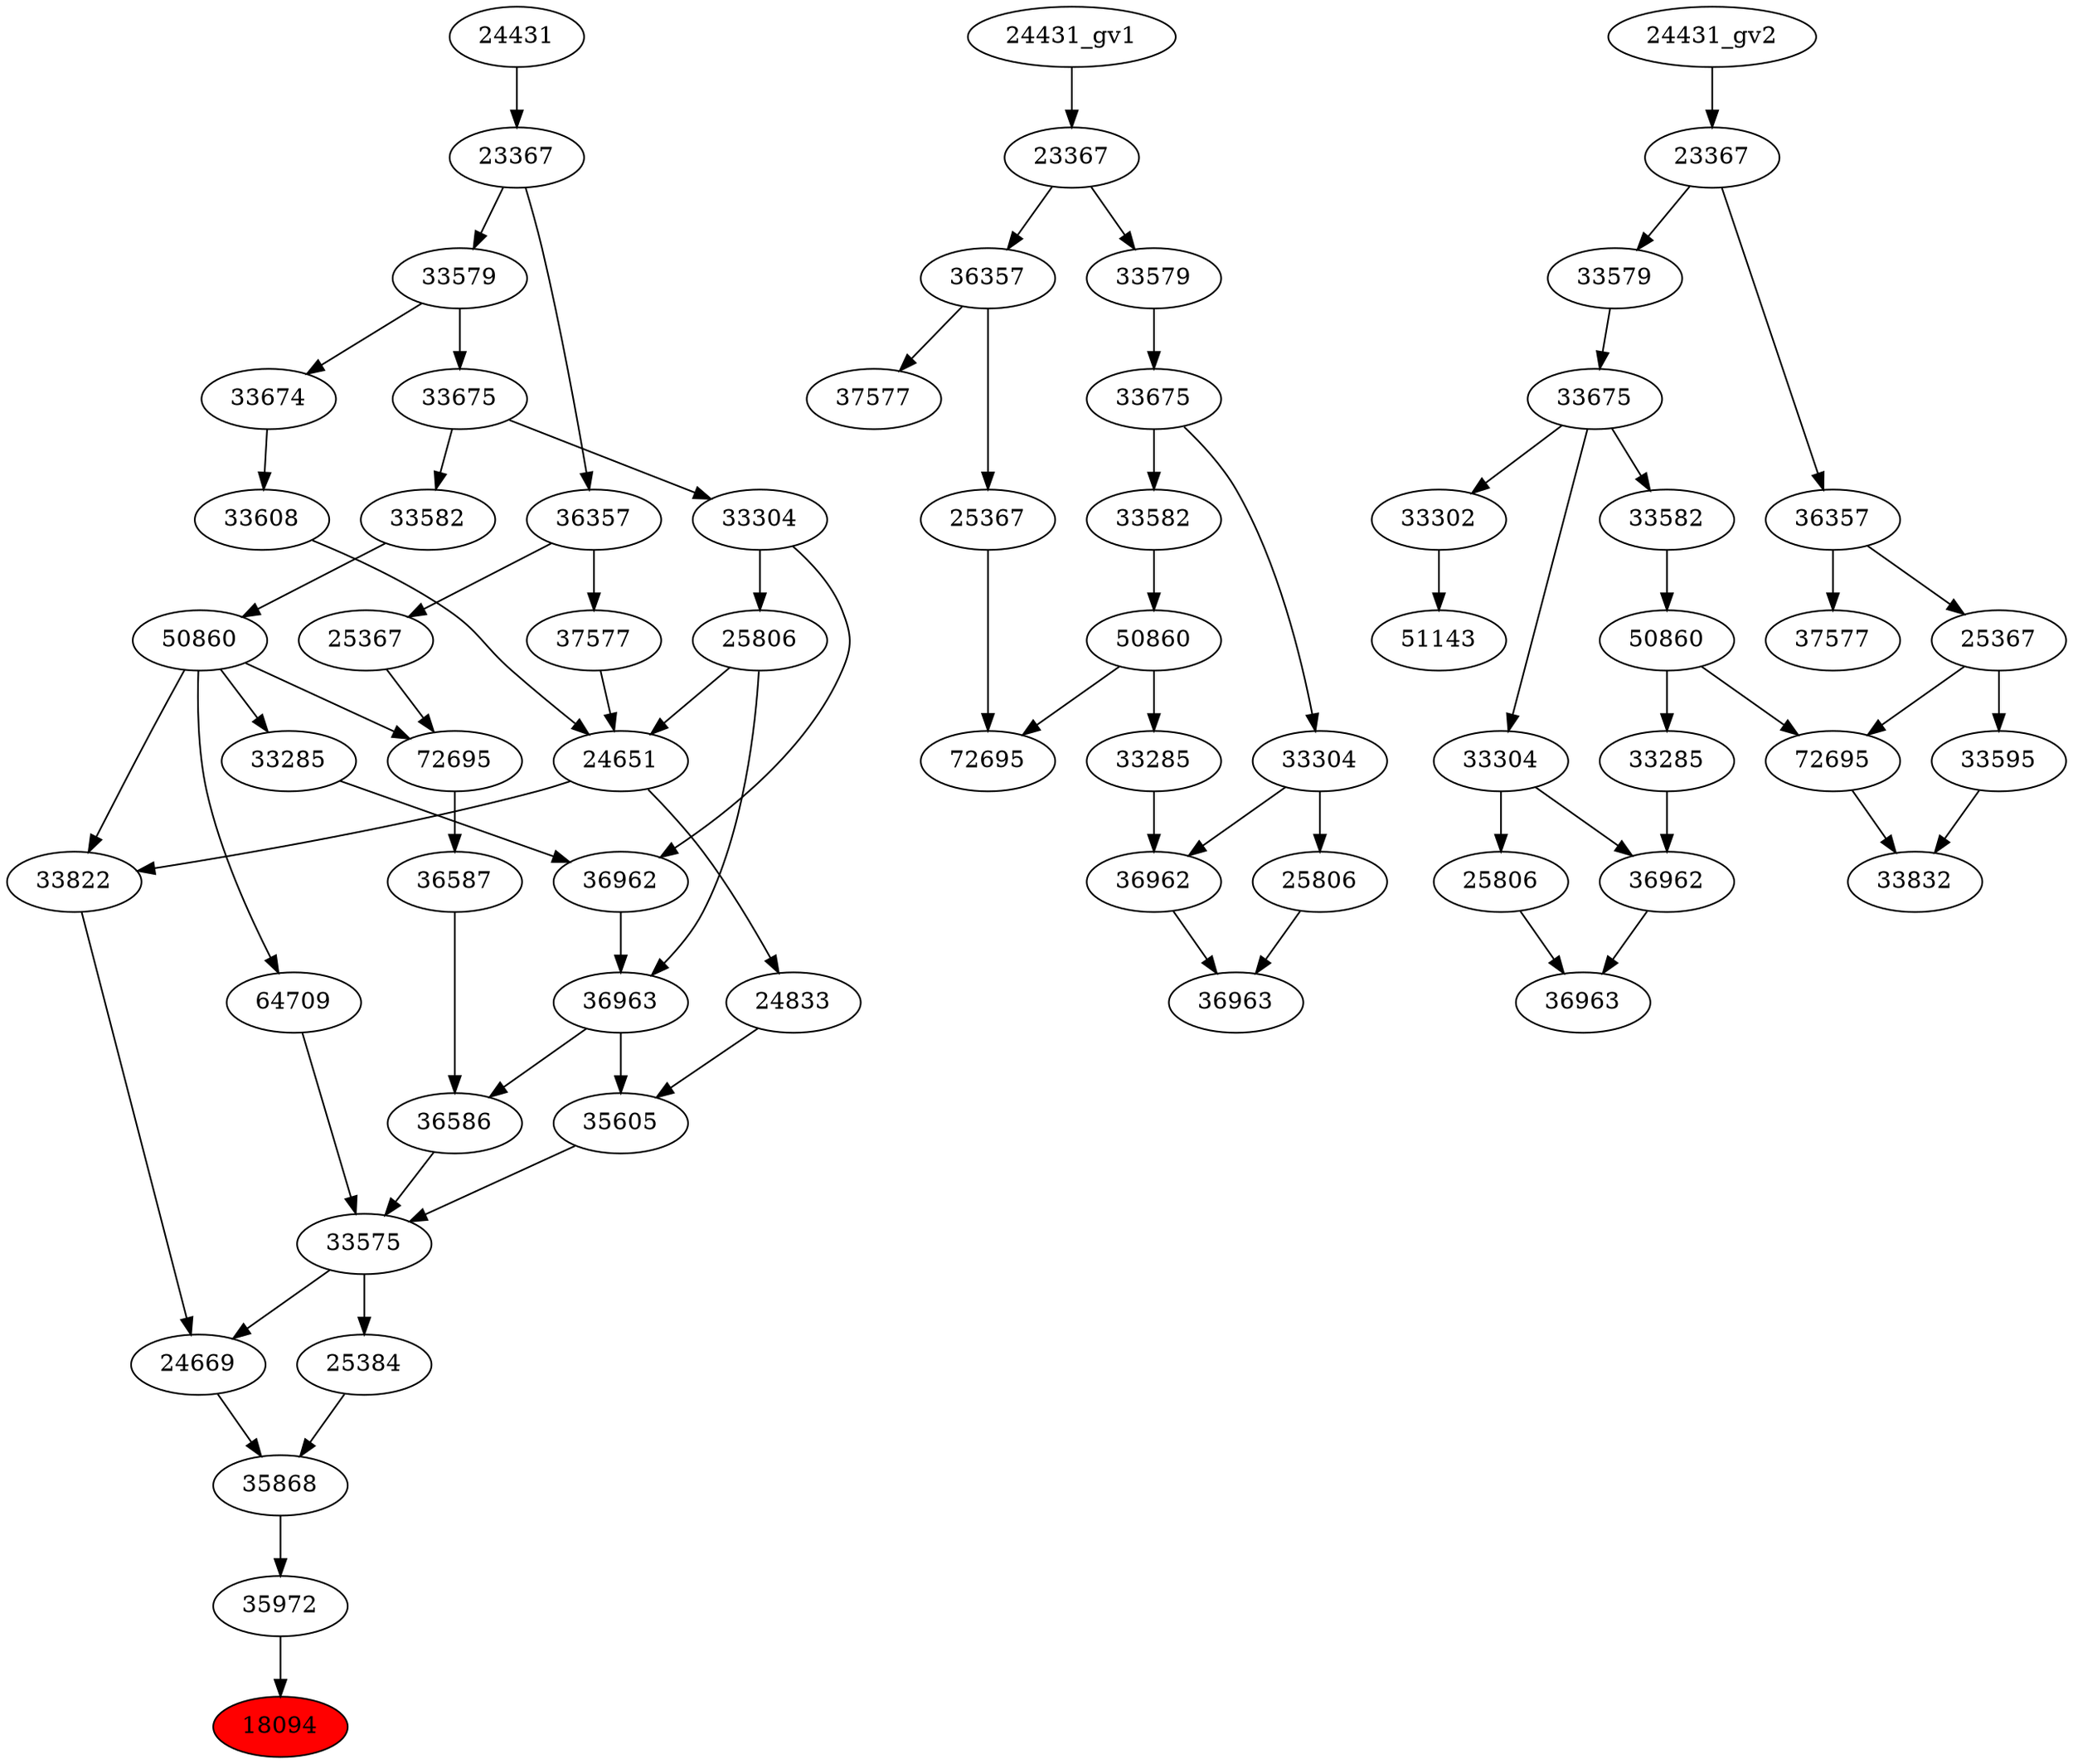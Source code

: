 strict digraph root {
	node [label="\N"];
	{
		node [fillcolor="",
			label="\N",
			style=""
		];
		18094		 [fillcolor=red,
			label=18094,
			style=filled];
		35972		 [label=35972];
		35972 -> 18094;
		35868		 [label=35868];
		35868 -> 35972;
		25384		 [label=25384];
		25384 -> 35868;
		24669		 [label=24669];
		24669 -> 35868;
		33575		 [label=33575];
		33575 -> 25384;
		33575 -> 24669;
		33822		 [label=33822];
		33822 -> 24669;
		36586		 [label=36586];
		36586 -> 33575;
		35605		 [label=35605];
		35605 -> 33575;
		64709		 [label=64709];
		64709 -> 33575;
		24651		 [label=24651];
		24651 -> 33822;
		24833		 [label=24833];
		24651 -> 24833;
		50860		 [label=50860];
		50860 -> 33822;
		50860 -> 64709;
		72695		 [label=72695];
		50860 -> 72695;
		33285		 [label=33285];
		50860 -> 33285;
		36587		 [label=36587];
		36587 -> 36586;
		36963		 [label=36963];
		36963 -> 36586;
		36963 -> 35605;
		24833 -> 35605;
		25806		 [label=25806];
		25806 -> 24651;
		25806 -> 36963;
		33608		 [label=33608];
		33608 -> 24651;
		37577		 [label=37577];
		37577 -> 24651;
		33582		 [label=33582];
		33582 -> 50860;
		72695 -> 36587;
		36962		 [label=36962];
		36962 -> 36963;
		33304		 [label=33304];
		33304 -> 25806;
		33304 -> 36962;
		33674		 [label=33674];
		33674 -> 33608;
		36357		 [label=36357];
		36357 -> 37577;
		25367		 [label=25367];
		36357 -> 25367;
		33675		 [label=33675];
		33675 -> 33582;
		33675 -> 33304;
		25367 -> 72695;
		33285 -> 36962;
		33579		 [label=33579];
		33579 -> 33674;
		33579 -> 33675;
		23367		 [label=23367];
		23367 -> 36357;
		23367 -> 33579;
		24431		 [label=24431];
		24431 -> 23367;
	}
	{
		node [label="\N"];
		"50860_gv1"		 [label=50860];
		"72695_gv1"		 [label=72695];
		"50860_gv1" -> "72695_gv1";
		"33285_gv1"		 [label=33285];
		"50860_gv1" -> "33285_gv1";
		"33582_gv1"		 [label=33582];
		"33582_gv1" -> "50860_gv1";
		"36963_gv1"		 [label=36963];
		"36962_gv1"		 [label=36962];
		"36962_gv1" -> "36963_gv1";
		"25806_gv1"		 [label=25806];
		"25806_gv1" -> "36963_gv1";
		"33304_gv1"		 [label=33304];
		"33304_gv1" -> "36962_gv1";
		"33304_gv1" -> "25806_gv1";
		"37577_gv1"		 [label=37577];
		"36357_gv1"		 [label=36357];
		"36357_gv1" -> "37577_gv1";
		"25367_gv1"		 [label=25367];
		"36357_gv1" -> "25367_gv1";
		"33675_gv1"		 [label=33675];
		"33675_gv1" -> "33582_gv1";
		"33675_gv1" -> "33304_gv1";
		"25367_gv1" -> "72695_gv1";
		"33285_gv1" -> "36962_gv1";
		"23367_gv1"		 [label=23367];
		"23367_gv1" -> "36357_gv1";
		"33579_gv1"		 [label=33579];
		"23367_gv1" -> "33579_gv1";
		"33579_gv1" -> "33675_gv1";
		"24431_gv1" -> "23367_gv1";
	}
	{
		node [label="\N"];
		"50860_gv2"		 [label=50860];
		"33285_gv2"		 [label=33285];
		"50860_gv2" -> "33285_gv2";
		"72695_gv2"		 [label=72695];
		"50860_gv2" -> "72695_gv2";
		"33582_gv2"		 [label=33582];
		"33582_gv2" -> "50860_gv2";
		"36962_gv2"		 [label=36962];
		"33285_gv2" -> "36962_gv2";
		33832		 [label=33832];
		"72695_gv2" -> 33832;
		33595		 [label=33595];
		33595 -> 33832;
		51143		 [label=51143];
		33302		 [label=33302];
		33302 -> 51143;
		"36963_gv2"		 [label=36963];
		"36962_gv2" -> "36963_gv2";
		"25806_gv2"		 [label=25806];
		"25806_gv2" -> "36963_gv2";
		"33675_gv2"		 [label=33675];
		"33675_gv2" -> "33582_gv2";
		"33675_gv2" -> 33302;
		"33304_gv2"		 [label=33304];
		"33675_gv2" -> "33304_gv2";
		"25367_gv2"		 [label=25367];
		"25367_gv2" -> "72695_gv2";
		"25367_gv2" -> 33595;
		"33304_gv2" -> "36962_gv2";
		"33304_gv2" -> "25806_gv2";
		"33579_gv2"		 [label=33579];
		"33579_gv2" -> "33675_gv2";
		"36357_gv2"		 [label=36357];
		"36357_gv2" -> "25367_gv2";
		"37577_gv2"		 [label=37577];
		"36357_gv2" -> "37577_gv2";
		"23367_gv2"		 [label=23367];
		"23367_gv2" -> "33579_gv2";
		"23367_gv2" -> "36357_gv2";
		"24431_gv2" -> "23367_gv2";
	}
}
